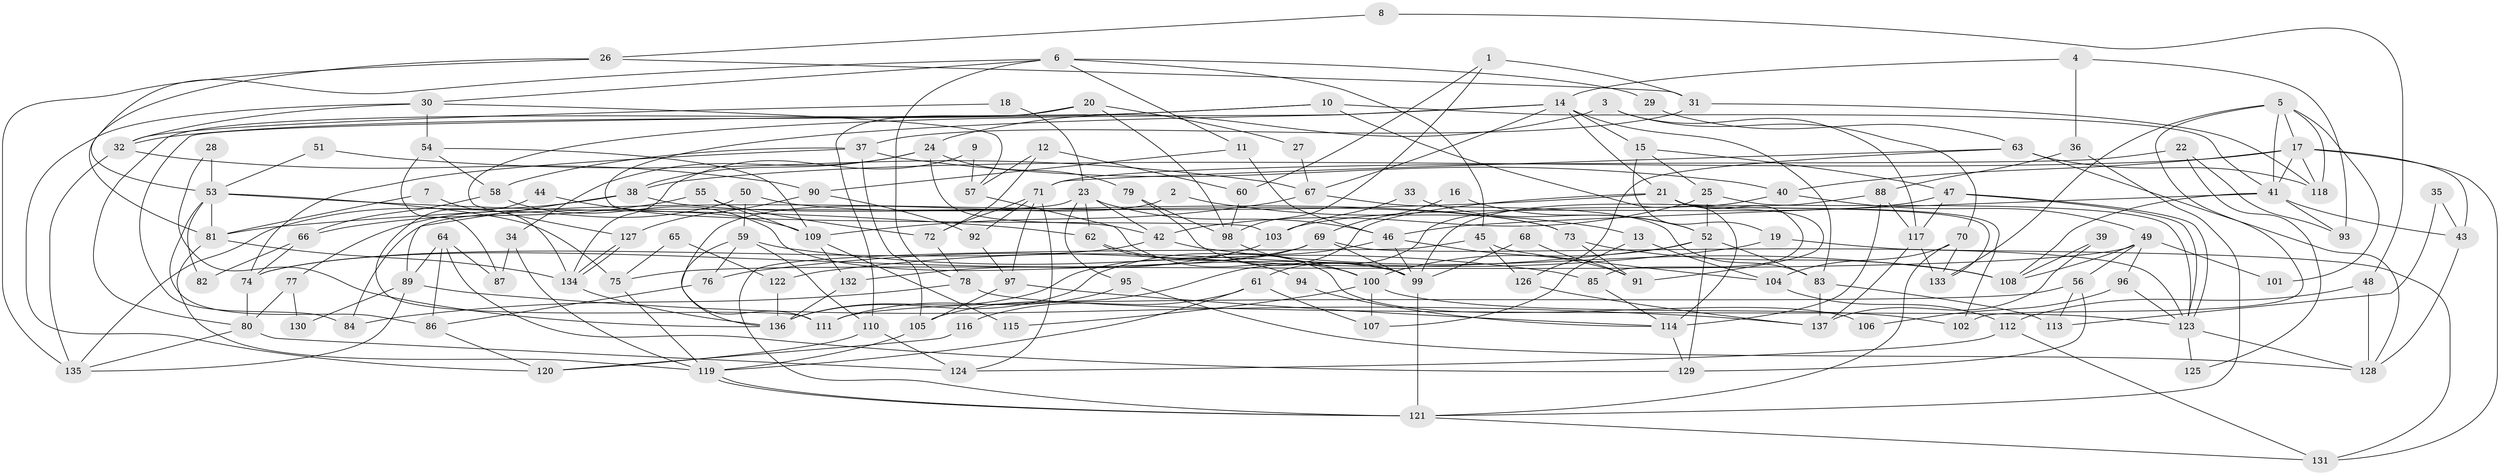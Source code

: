 // Generated by graph-tools (version 1.1) at 2025/52/03/09/25 04:52:06]
// undirected, 137 vertices, 274 edges
graph export_dot {
graph [start="1"]
  node [color=gray90,style=filled];
  1;
  2;
  3;
  4;
  5;
  6;
  7;
  8;
  9;
  10;
  11;
  12;
  13;
  14;
  15;
  16;
  17;
  18;
  19;
  20;
  21;
  22;
  23;
  24;
  25;
  26;
  27;
  28;
  29;
  30;
  31;
  32;
  33;
  34;
  35;
  36;
  37;
  38;
  39;
  40;
  41;
  42;
  43;
  44;
  45;
  46;
  47;
  48;
  49;
  50;
  51;
  52;
  53;
  54;
  55;
  56;
  57;
  58;
  59;
  60;
  61;
  62;
  63;
  64;
  65;
  66;
  67;
  68;
  69;
  70;
  71;
  72;
  73;
  74;
  75;
  76;
  77;
  78;
  79;
  80;
  81;
  82;
  83;
  84;
  85;
  86;
  87;
  88;
  89;
  90;
  91;
  92;
  93;
  94;
  95;
  96;
  97;
  98;
  99;
  100;
  101;
  102;
  103;
  104;
  105;
  106;
  107;
  108;
  109;
  110;
  111;
  112;
  113;
  114;
  115;
  116;
  117;
  118;
  119;
  120;
  121;
  122;
  123;
  124;
  125;
  126;
  127;
  128;
  129;
  130;
  131;
  132;
  133;
  134;
  135;
  136;
  137;
  1 -- 60;
  1 -- 31;
  1 -- 98;
  2 -- 111;
  2 -- 13;
  3 -- 24;
  3 -- 117;
  3 -- 70;
  4 -- 14;
  4 -- 36;
  4 -- 93;
  5 -- 133;
  5 -- 41;
  5 -- 17;
  5 -- 101;
  5 -- 102;
  5 -- 118;
  6 -- 78;
  6 -- 81;
  6 -- 11;
  6 -- 29;
  6 -- 30;
  6 -- 45;
  7 -- 81;
  7 -- 134;
  8 -- 26;
  8 -- 48;
  9 -- 134;
  9 -- 57;
  10 -- 32;
  10 -- 41;
  10 -- 84;
  10 -- 114;
  11 -- 46;
  11 -- 90;
  12 -- 72;
  12 -- 57;
  12 -- 60;
  13 -- 104;
  13 -- 107;
  14 -- 21;
  14 -- 127;
  14 -- 15;
  14 -- 67;
  14 -- 83;
  14 -- 103;
  15 -- 47;
  15 -- 19;
  15 -- 25;
  16 -- 69;
  16 -- 52;
  17 -- 131;
  17 -- 38;
  17 -- 40;
  17 -- 41;
  17 -- 43;
  17 -- 118;
  18 -- 23;
  18 -- 32;
  19 -- 131;
  19 -- 122;
  20 -- 110;
  20 -- 98;
  20 -- 27;
  20 -- 80;
  21 -- 81;
  21 -- 85;
  21 -- 91;
  21 -- 102;
  21 -- 105;
  21 -- 133;
  22 -- 71;
  22 -- 93;
  22 -- 125;
  23 -- 46;
  23 -- 42;
  23 -- 62;
  23 -- 84;
  23 -- 95;
  24 -- 34;
  24 -- 38;
  24 -- 42;
  24 -- 79;
  25 -- 42;
  25 -- 52;
  25 -- 123;
  26 -- 31;
  26 -- 135;
  26 -- 53;
  27 -- 67;
  28 -- 136;
  28 -- 53;
  29 -- 63;
  30 -- 32;
  30 -- 54;
  30 -- 57;
  30 -- 120;
  31 -- 37;
  31 -- 118;
  32 -- 135;
  32 -- 90;
  33 -- 103;
  33 -- 52;
  34 -- 119;
  34 -- 87;
  35 -- 43;
  35 -- 113;
  36 -- 88;
  36 -- 121;
  37 -- 105;
  37 -- 58;
  37 -- 40;
  37 -- 74;
  38 -- 135;
  38 -- 73;
  38 -- 89;
  39 -- 108;
  39 -- 137;
  40 -- 49;
  40 -- 61;
  41 -- 46;
  41 -- 43;
  41 -- 93;
  41 -- 108;
  42 -- 108;
  42 -- 74;
  43 -- 128;
  44 -- 109;
  44 -- 111;
  45 -- 121;
  45 -- 104;
  45 -- 126;
  46 -- 99;
  46 -- 136;
  46 -- 91;
  47 -- 123;
  47 -- 123;
  47 -- 117;
  47 -- 103;
  48 -- 112;
  48 -- 128;
  49 -- 108;
  49 -- 56;
  49 -- 75;
  49 -- 96;
  49 -- 101;
  50 -- 59;
  50 -- 73;
  50 -- 77;
  51 -- 67;
  51 -- 53;
  52 -- 100;
  52 -- 76;
  52 -- 83;
  52 -- 129;
  53 -- 75;
  53 -- 62;
  53 -- 81;
  53 -- 82;
  53 -- 86;
  54 -- 109;
  54 -- 58;
  54 -- 87;
  55 -- 109;
  55 -- 66;
  55 -- 72;
  56 -- 129;
  56 -- 111;
  56 -- 113;
  57 -- 100;
  58 -- 99;
  58 -- 66;
  59 -- 110;
  59 -- 76;
  59 -- 85;
  59 -- 136;
  60 -- 98;
  61 -- 119;
  61 -- 107;
  61 -- 116;
  62 -- 94;
  62 -- 106;
  63 -- 128;
  63 -- 118;
  63 -- 71;
  63 -- 126;
  64 -- 89;
  64 -- 129;
  64 -- 86;
  64 -- 87;
  65 -- 75;
  65 -- 122;
  66 -- 74;
  66 -- 82;
  67 -- 83;
  67 -- 109;
  68 -- 99;
  68 -- 91;
  69 -- 123;
  69 -- 74;
  69 -- 99;
  69 -- 136;
  70 -- 121;
  70 -- 104;
  70 -- 133;
  71 -- 72;
  71 -- 92;
  71 -- 97;
  71 -- 124;
  72 -- 78;
  73 -- 91;
  73 -- 108;
  74 -- 80;
  75 -- 119;
  76 -- 86;
  77 -- 80;
  77 -- 130;
  78 -- 123;
  78 -- 84;
  79 -- 99;
  79 -- 98;
  80 -- 124;
  80 -- 135;
  81 -- 134;
  81 -- 119;
  83 -- 113;
  83 -- 137;
  85 -- 114;
  86 -- 120;
  88 -- 117;
  88 -- 114;
  88 -- 99;
  89 -- 137;
  89 -- 130;
  89 -- 135;
  90 -- 92;
  90 -- 127;
  92 -- 97;
  94 -- 114;
  95 -- 128;
  95 -- 111;
  96 -- 123;
  96 -- 106;
  97 -- 105;
  97 -- 114;
  98 -- 100;
  99 -- 121;
  100 -- 102;
  100 -- 107;
  100 -- 115;
  103 -- 132;
  104 -- 112;
  105 -- 119;
  109 -- 132;
  109 -- 115;
  110 -- 124;
  110 -- 120;
  112 -- 124;
  112 -- 131;
  114 -- 129;
  116 -- 120;
  117 -- 133;
  117 -- 137;
  119 -- 121;
  119 -- 121;
  121 -- 131;
  122 -- 136;
  123 -- 125;
  123 -- 128;
  126 -- 137;
  127 -- 134;
  127 -- 134;
  132 -- 136;
  134 -- 136;
}
